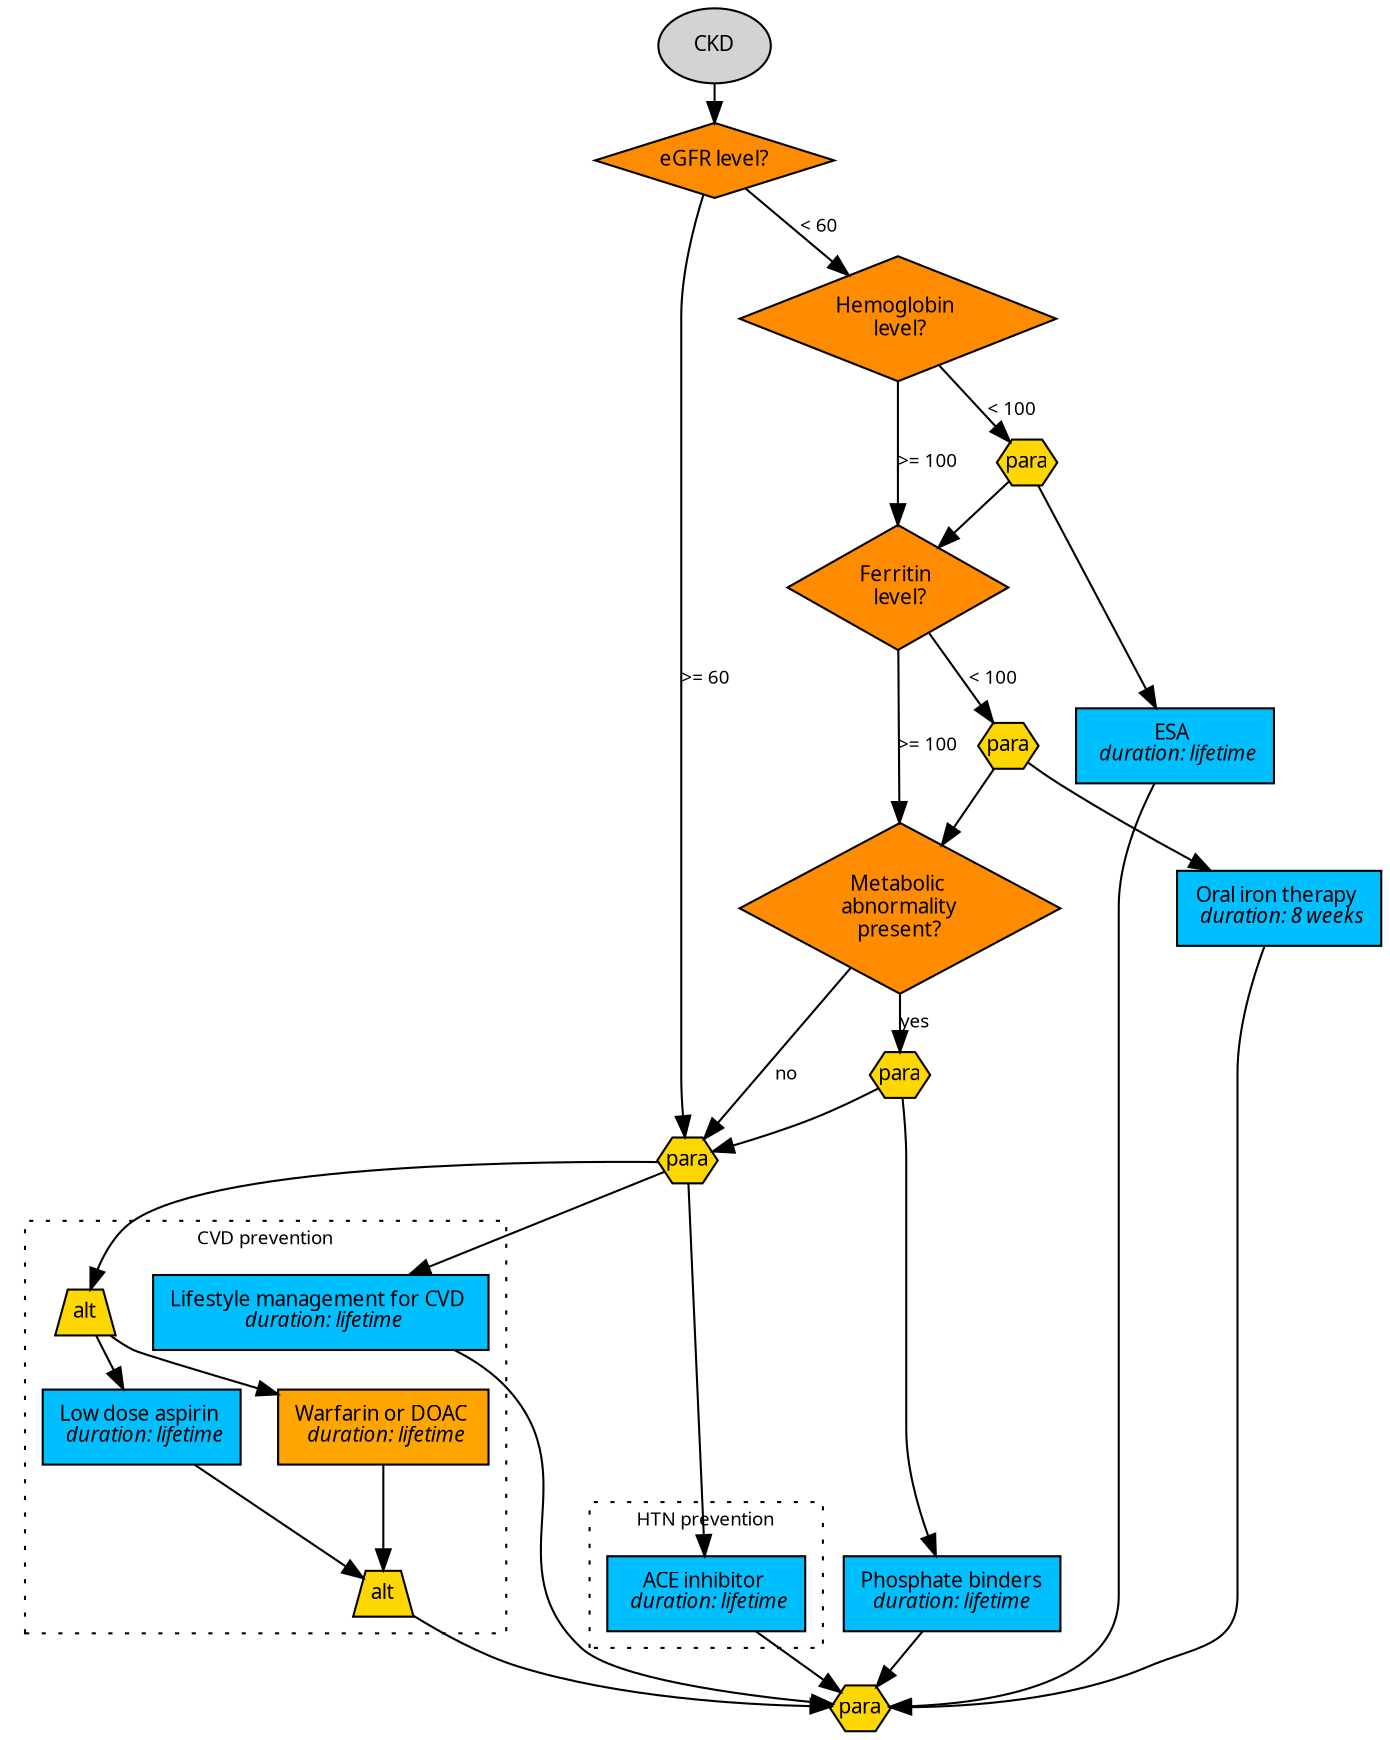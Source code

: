 // CKD - chronic kidney disease
// modified for the JAMIA study
// version 3 -- changed antiplatelets to aspirin
// version 2 -- removed the decision step for anamia and replaced it with the hemoglobin testing
// version 1 -- consistent with the text


digraph case_2_ckd_exp {
// newrank=true;
ranksep=0.25;

node [shape=box, style=filled, fillcolor=deepskyblue, fontname=calibri, fontsize=10];
edge [fontname=calibri, fontsize=9];

// Start and stop
start [label="CKD", shape=oval, style=filled, fillcolor=lightgray];
// end [shape=oval label="CKD - End", fillcolor=red]

// Actions
a_phosphate_binders [label=<Phosphate binders<br/><i>duration: lifetime</i>>];
// a_cvd_risk_management [label="CVD risk management"];
a_esa [label=<ESA <br/> <i>duration: lifetime</i>>];
a_iron_therapy [label=<Oral iron therapy <br/> <i>duration: 8 weeks</i>>];

subgraph cluster0 {
    label="HTN prevention";
    fontname=calibri; fontsize=9; style=dotted;
    a_ace_inhibitor [label=<ACE inhibitor <br/> <i>duration: lifetime</i>>];
}

subgraph cluster1 {
    label="CVD prevention";
    fontname=calibri; fontsize=9; style=dotted;
    a_aspirin [label=<Low dose aspirin <br/> <i>duration: lifetime</i>>];
    a_anticoagulant [label=<Warfarin or DOAC <br/> <i>duration: lifetime</i>>, fillcolor=orange];
    a_lifestyle_management [label=<Lifestyle management for CVD <br/> <i>duration: lifetime</i>>];
    a1 [shape=trapezium, height=0.3, width=0.4, fixedsize=true, fillcolor=gold, label=<alt>];
    a2 [shape=trapezium, height=0.3, width=0.4, fixedsize=true, fillcolor=gold, label=<alt>];
}

// Decisions
d_egfr [shape=diamond, fillcolor=darkorange, label="eGFR level?"];
// d_anemia [shape=diamond, fillcolor=darkorange, label="Anemia \n present?"];

d_hemoglobin_level [shape=diamond, fillcolor=darkorange, label="Hemoglobin \n level?"];
d_metabolic_abnormality_present [shape=diamond, fillcolor=darkorange, label="Metabolic \n abnormality \npresent?"];
d_ferritin_level [shape=diamond, fillcolor=darkorange, label="Ferritin \n level?"];

// Parallel gateways
p1 [shape=hexagon, height=0.3, width=0.4, fixedsize=true, fillcolor=gold, label=<para>];
p2 [shape=hexagon, height=0.3, width=0.4, fixedsize=true, fillcolor=gold, label=<para>];
p3 [shape=hexagon, height=0.3, width=0.4, fixedsize=true, fillcolor=gold, label=<para>];
p4 [shape=hexagon, height=0.3, width=0.4, fixedsize=true, fillcolor=gold, label=<para>];
p_end [shape=hexagon, height=0.3, width=0.4, fixedsize=true, fillcolor=gold, label=<para>];

// Arcs
start -> d_egfr;
// d_egfr -> d_anemia [label="< 60"];
d_egfr -> d_hemoglobin_level [label="< 60"];
d_egfr -> p2 [label=">= 60"];

// p1 -> p2;
// p1 -> d_anemia;
// p1 -> d_metabolic_abnormality_present;

// d_anemia -> d_metabolic_abnormality_present [label="no"];
// d_anemia -> d_hemoglobin_level [label="yes"];

d_hemoglobin_level -> p3 [label="< 100"];
p3 -> a_esa, d_ferritin_level;
d_hemoglobin_level -> d_ferritin_level [label = ">= 100"];

d_ferritin_level -> p4 [label="< 100"];
p4 -> a_iron_therapy, d_metabolic_abnormality_present
d_ferritin_level -> d_metabolic_abnormality_present [label=">= 100"];

d_metabolic_abnormality_present -> p1 [label="yes"];
p1 -> a_phosphate_binders;
p1 -> p2;

d_metabolic_abnormality_present -> p2 [label="no"];

p2 -> a1, a_lifestyle_management, a_ace_inhibitor;
a1 -> a_aspirin, a_anticoagulant -> a2;

a_esa, a_iron_therapy, a_ace_inhibitor, a_lifestyle_management, a2, a_phosphate_binders -> p_end;

a_esa -> a_iron_therapy [style=invis];
}